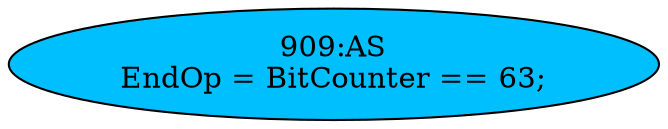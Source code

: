 strict digraph "" {
	node [label="\N"];
	"909:AS"	 [ast="<pyverilog.vparser.ast.Assign object at 0x7f415541a0d0>",
		def_var="['EndOp']",
		fillcolor=deepskyblue,
		label="909:AS
EndOp = BitCounter == 63;",
		statements="[]",
		style=filled,
		typ=Assign,
		use_var="['BitCounter']"];
}
